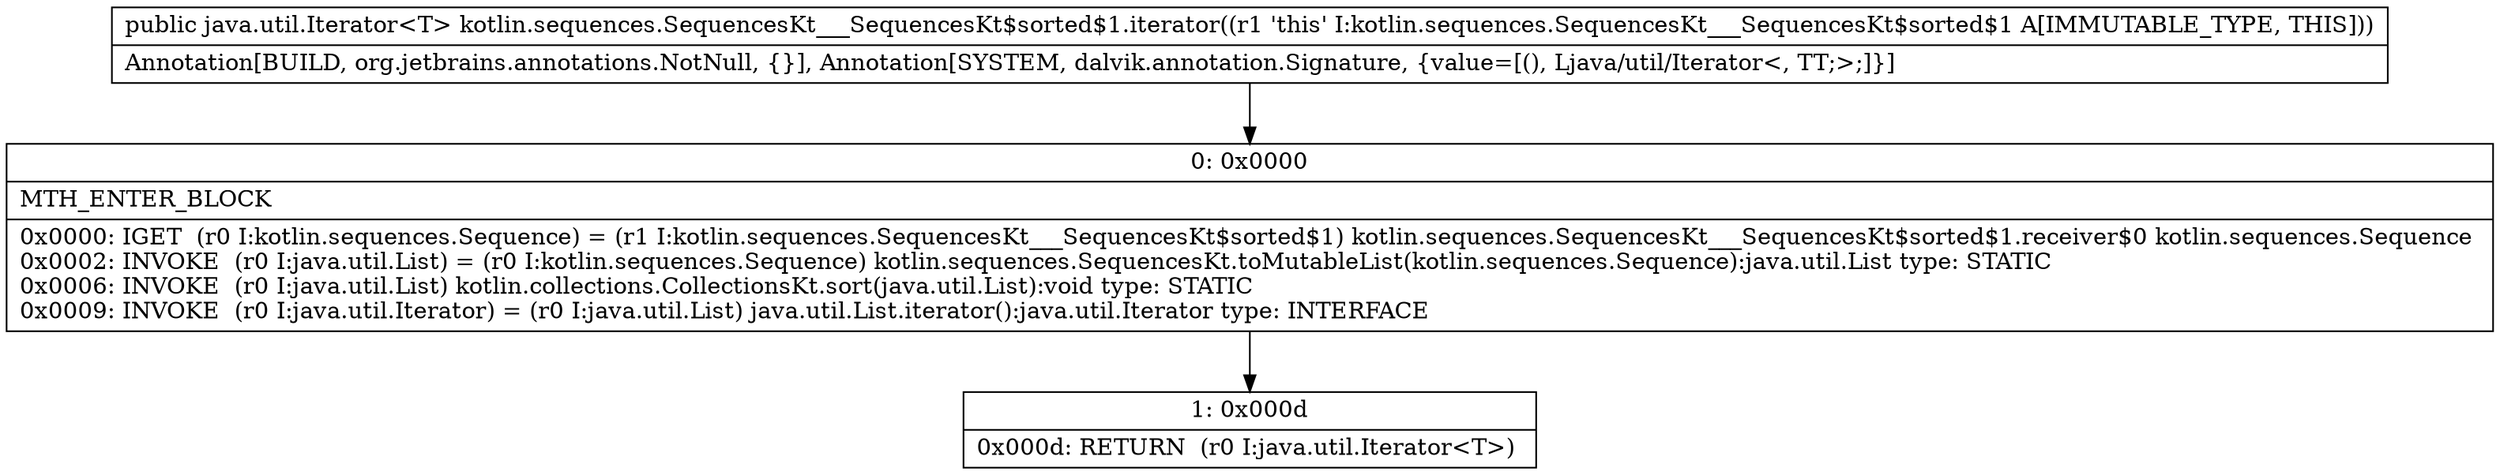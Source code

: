 digraph "CFG forkotlin.sequences.SequencesKt___SequencesKt$sorted$1.iterator()Ljava\/util\/Iterator;" {
Node_0 [shape=record,label="{0\:\ 0x0000|MTH_ENTER_BLOCK\l|0x0000: IGET  (r0 I:kotlin.sequences.Sequence) = (r1 I:kotlin.sequences.SequencesKt___SequencesKt$sorted$1) kotlin.sequences.SequencesKt___SequencesKt$sorted$1.receiver$0 kotlin.sequences.Sequence \l0x0002: INVOKE  (r0 I:java.util.List) = (r0 I:kotlin.sequences.Sequence) kotlin.sequences.SequencesKt.toMutableList(kotlin.sequences.Sequence):java.util.List type: STATIC \l0x0006: INVOKE  (r0 I:java.util.List) kotlin.collections.CollectionsKt.sort(java.util.List):void type: STATIC \l0x0009: INVOKE  (r0 I:java.util.Iterator) = (r0 I:java.util.List) java.util.List.iterator():java.util.Iterator type: INTERFACE \l}"];
Node_1 [shape=record,label="{1\:\ 0x000d|0x000d: RETURN  (r0 I:java.util.Iterator\<T\>) \l}"];
MethodNode[shape=record,label="{public java.util.Iterator\<T\> kotlin.sequences.SequencesKt___SequencesKt$sorted$1.iterator((r1 'this' I:kotlin.sequences.SequencesKt___SequencesKt$sorted$1 A[IMMUTABLE_TYPE, THIS]))  | Annotation[BUILD, org.jetbrains.annotations.NotNull, \{\}], Annotation[SYSTEM, dalvik.annotation.Signature, \{value=[(), Ljava\/util\/Iterator\<, TT;\>;]\}]\l}"];
MethodNode -> Node_0;
Node_0 -> Node_1;
}

